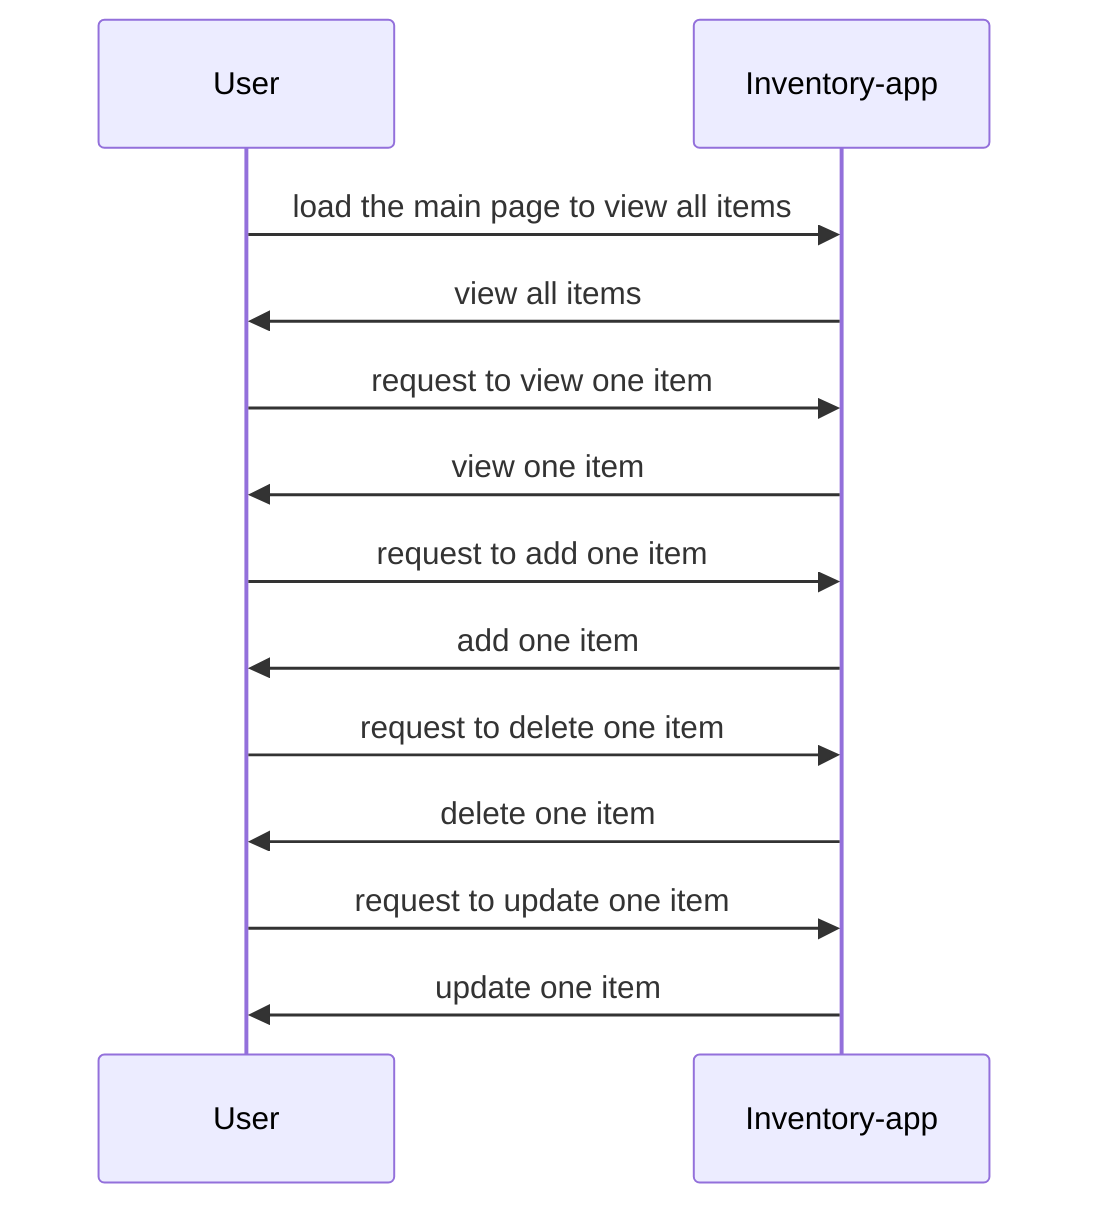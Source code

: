 sequenceDiagram
User->>Inventory-app: load the main page to view all items
Inventory-app->>User: view all items
User->>Inventory-app: request to view one item
Inventory-app->>User: view one item
User->>Inventory-app: request to add one item
Inventory-app->>User: add one item
User->>Inventory-app: request to delete one item
Inventory-app->>User: delete one item
User->>Inventory-app: request to update one item
Inventory-app->>User: update one item